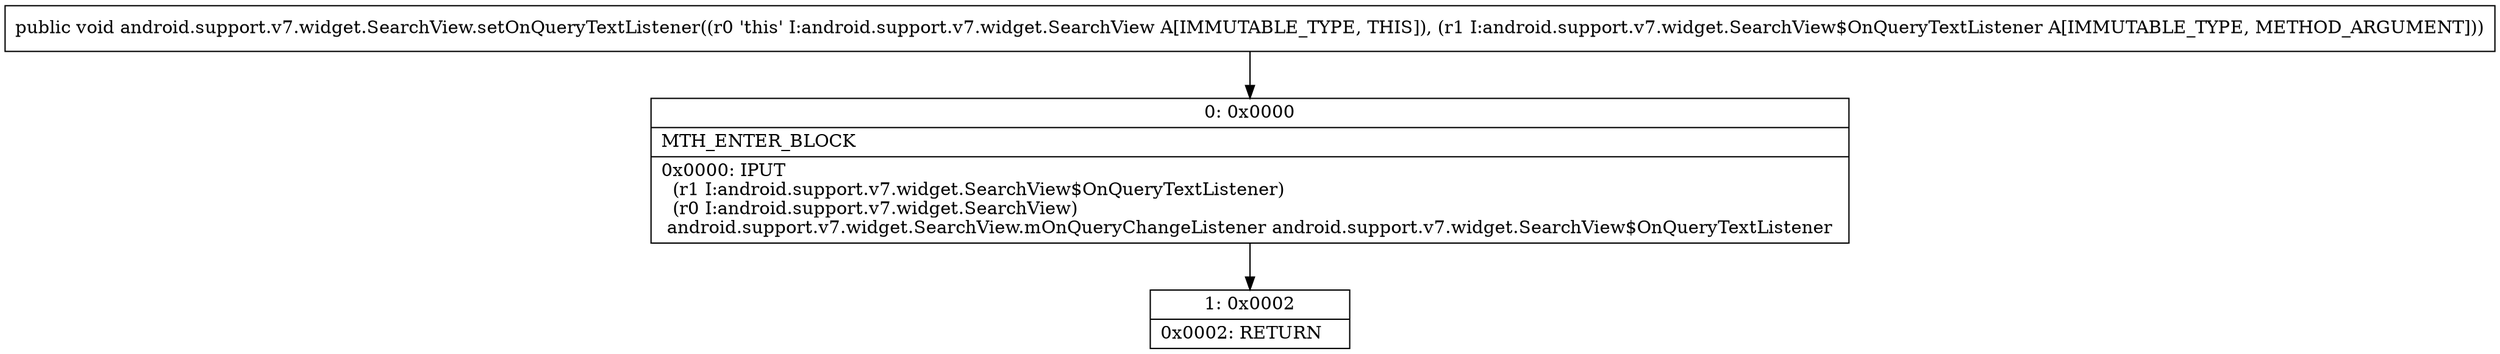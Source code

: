 digraph "CFG forandroid.support.v7.widget.SearchView.setOnQueryTextListener(Landroid\/support\/v7\/widget\/SearchView$OnQueryTextListener;)V" {
Node_0 [shape=record,label="{0\:\ 0x0000|MTH_ENTER_BLOCK\l|0x0000: IPUT  \l  (r1 I:android.support.v7.widget.SearchView$OnQueryTextListener)\l  (r0 I:android.support.v7.widget.SearchView)\l android.support.v7.widget.SearchView.mOnQueryChangeListener android.support.v7.widget.SearchView$OnQueryTextListener \l}"];
Node_1 [shape=record,label="{1\:\ 0x0002|0x0002: RETURN   \l}"];
MethodNode[shape=record,label="{public void android.support.v7.widget.SearchView.setOnQueryTextListener((r0 'this' I:android.support.v7.widget.SearchView A[IMMUTABLE_TYPE, THIS]), (r1 I:android.support.v7.widget.SearchView$OnQueryTextListener A[IMMUTABLE_TYPE, METHOD_ARGUMENT])) }"];
MethodNode -> Node_0;
Node_0 -> Node_1;
}

